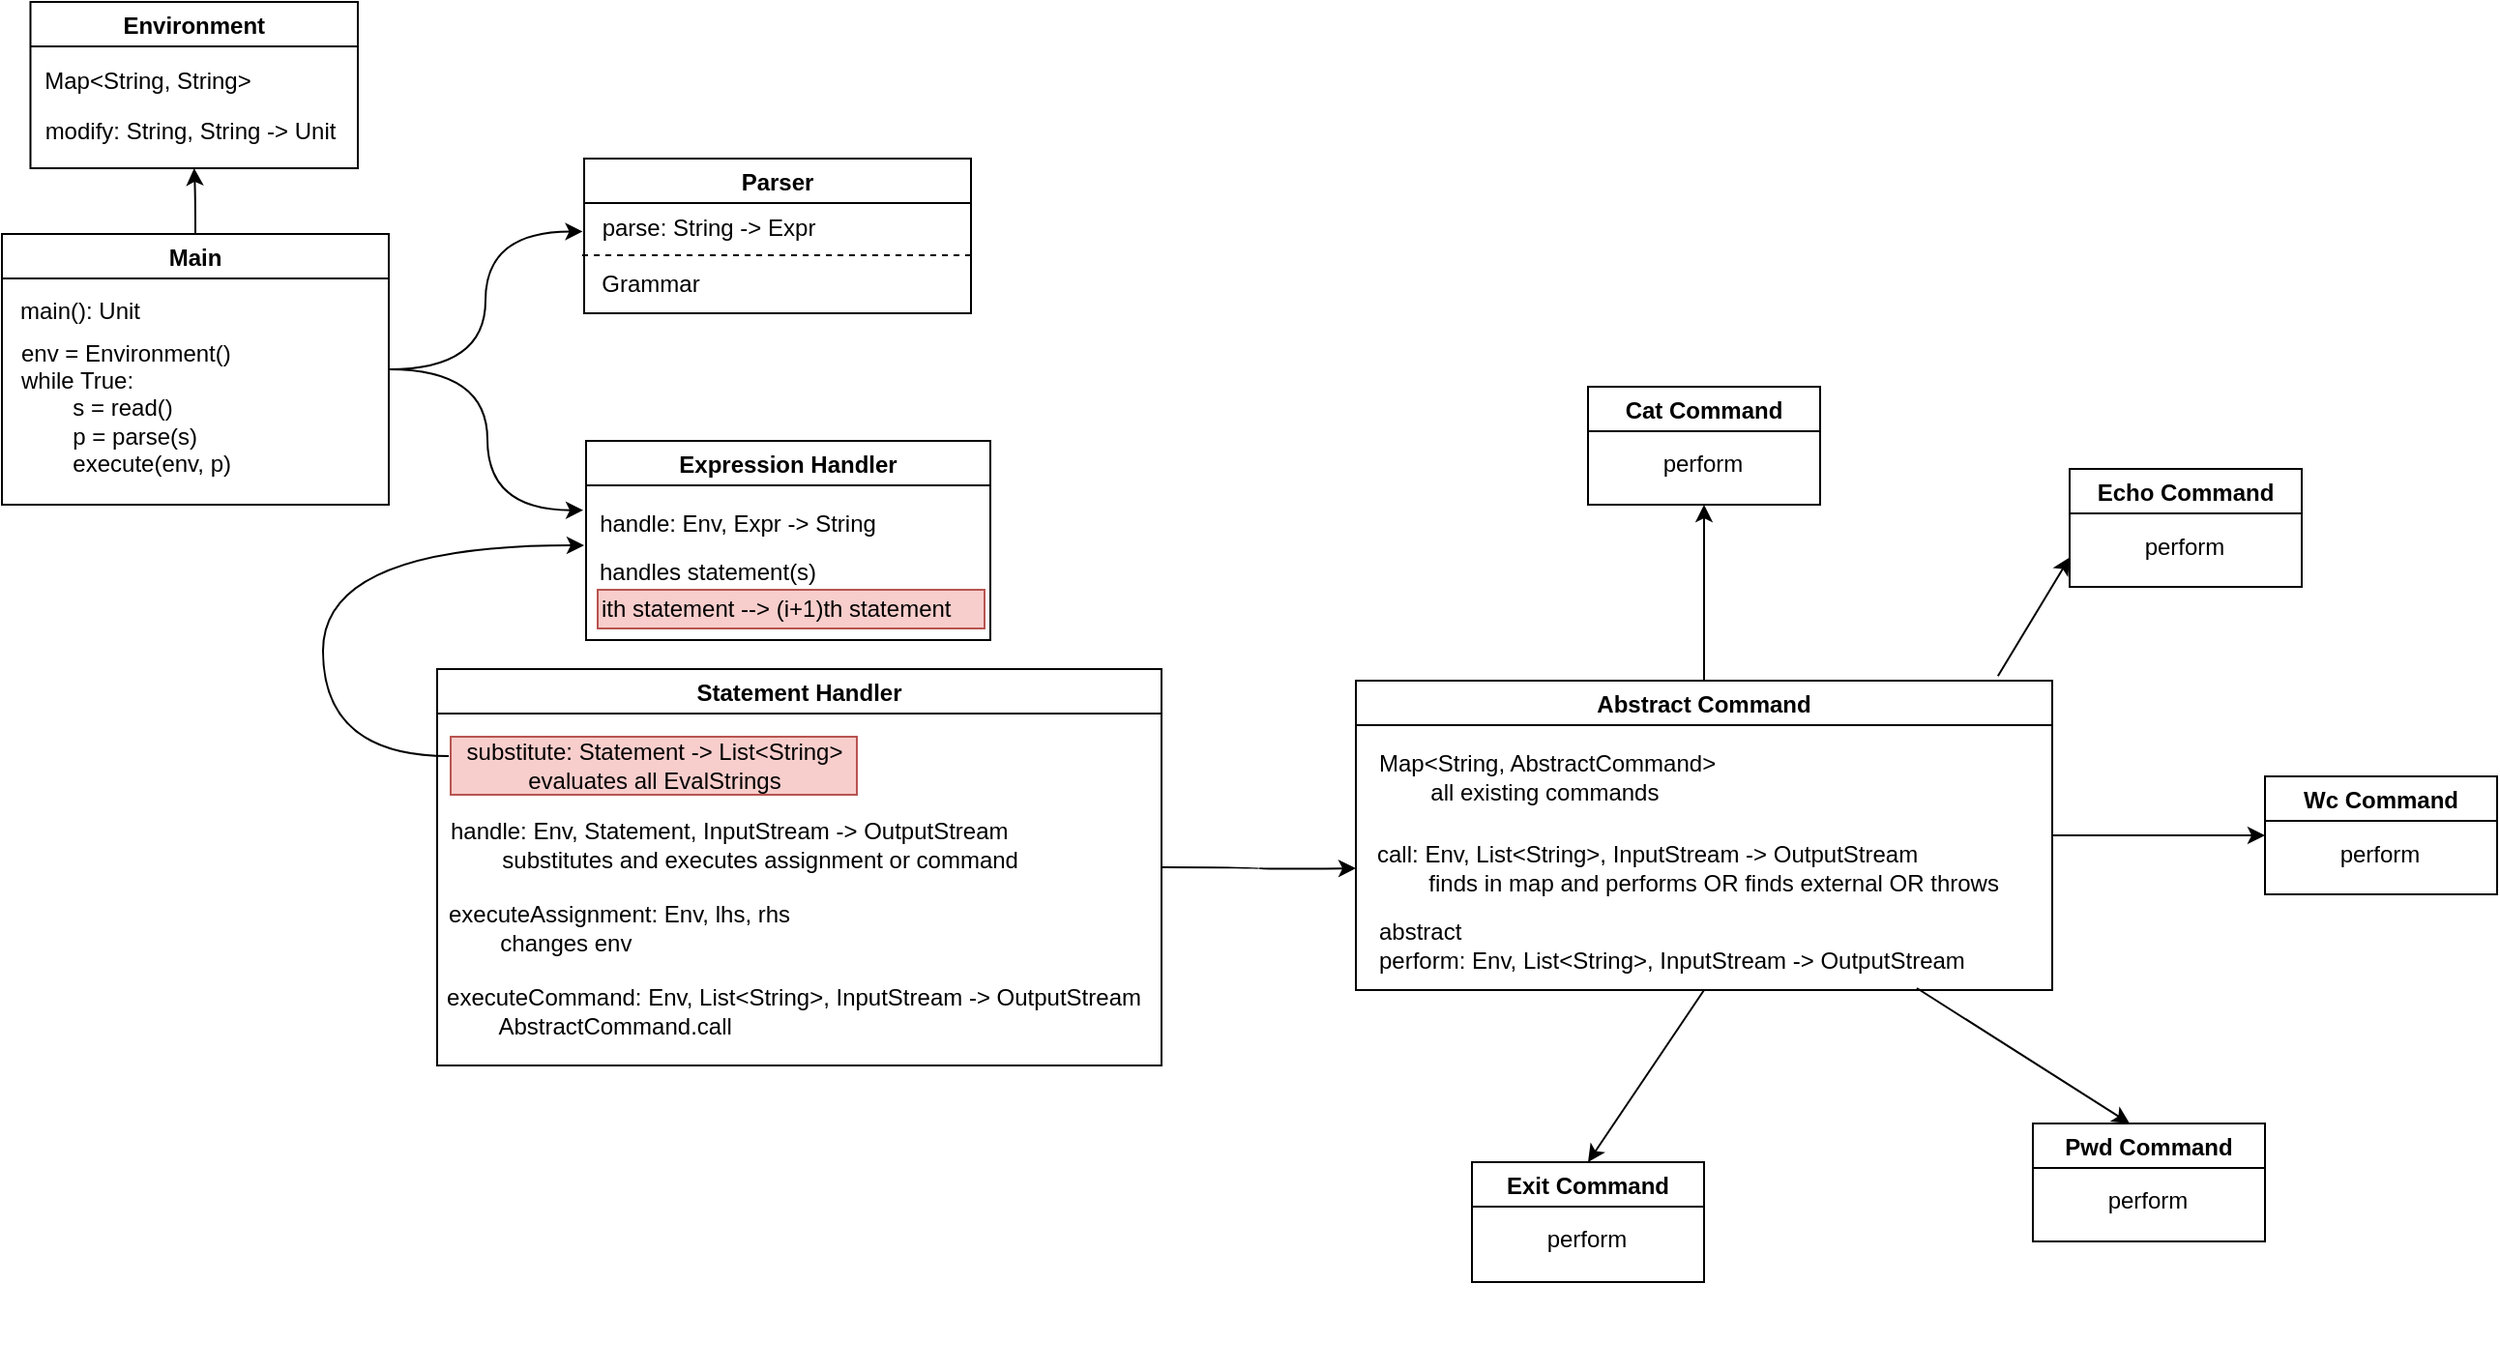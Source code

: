 <mxfile version="16.4.5" type="device"><diagram id="C5RBs43oDa-KdzZeNtuy" name="Page-1"><mxGraphModel dx="1825" dy="1023" grid="1" gridSize="10" guides="1" tooltips="1" connect="1" arrows="1" fold="1" page="1" pageScale="1" pageWidth="827" pageHeight="1169" math="0" shadow="0"><root><mxCell id="WIyWlLk6GJQsqaUBKTNV-0"/><mxCell id="WIyWlLk6GJQsqaUBKTNV-1" parent="WIyWlLk6GJQsqaUBKTNV-0"/><mxCell id="Cs-a5WnQPKpJlkeCqXBm-17" style="edgeStyle=orthogonalEdgeStyle;orthogonalLoop=1;jettySize=auto;html=1;entryX=0.002;entryY=0.587;entryDx=0;entryDy=0;entryPerimeter=0;curved=1;" edge="1" parent="WIyWlLk6GJQsqaUBKTNV-1" source="Cs-a5WnQPKpJlkeCqXBm-9" target="Cs-a5WnQPKpJlkeCqXBm-2"><mxGeometry relative="1" as="geometry"/></mxCell><mxCell id="Cs-a5WnQPKpJlkeCqXBm-27" style="edgeStyle=orthogonalEdgeStyle;curved=1;orthogonalLoop=1;jettySize=auto;html=1;entryX=-0.007;entryY=0.348;entryDx=0;entryDy=0;entryPerimeter=0;" edge="1" parent="WIyWlLk6GJQsqaUBKTNV-1" source="Cs-a5WnQPKpJlkeCqXBm-9" target="Cs-a5WnQPKpJlkeCqXBm-18"><mxGeometry relative="1" as="geometry"/></mxCell><mxCell id="Cs-a5WnQPKpJlkeCqXBm-44" style="edgeStyle=orthogonalEdgeStyle;curved=1;orthogonalLoop=1;jettySize=auto;html=1;entryX=0.5;entryY=1;entryDx=0;entryDy=0;" edge="1" parent="WIyWlLk6GJQsqaUBKTNV-1" source="Cs-a5WnQPKpJlkeCqXBm-9" target="Cs-a5WnQPKpJlkeCqXBm-37"><mxGeometry relative="1" as="geometry"/></mxCell><mxCell id="Cs-a5WnQPKpJlkeCqXBm-9" value="Main" style="swimlane;" vertex="1" parent="WIyWlLk6GJQsqaUBKTNV-1"><mxGeometry x="150" y="190" width="200" height="140" as="geometry"/></mxCell><mxCell id="Cs-a5WnQPKpJlkeCqXBm-11" value="main(): Unit" style="text;html=1;align=center;verticalAlign=middle;resizable=0;points=[];autosize=1;strokeColor=none;fillColor=none;" vertex="1" parent="Cs-a5WnQPKpJlkeCqXBm-9"><mxGeometry y="30" width="80" height="20" as="geometry"/></mxCell><mxCell id="Cs-a5WnQPKpJlkeCqXBm-20" value="env = Environment()&lt;br&gt;while True:&lt;br&gt;&lt;div&gt;&lt;span style=&quot;white-space: pre&quot;&gt;&#9;&lt;/span&gt;&lt;span&gt;s = read()&lt;/span&gt;&lt;/div&gt;&lt;span style=&quot;white-space: pre&quot;&gt;&#9;&lt;/span&gt;p = parse(s)&lt;br&gt;&lt;span style=&quot;white-space: pre&quot;&gt;&#9;&lt;/span&gt;execute(env, p)" style="text;html=1;align=left;verticalAlign=middle;resizable=0;points=[];autosize=1;strokeColor=none;fillColor=none;" vertex="1" parent="Cs-a5WnQPKpJlkeCqXBm-9"><mxGeometry x="8" y="50" width="120" height="80" as="geometry"/></mxCell><mxCell id="Cs-a5WnQPKpJlkeCqXBm-13" value="" style="group" vertex="1" connectable="0" parent="WIyWlLk6GJQsqaUBKTNV-1"><mxGeometry x="450" y="151" width="201" height="80" as="geometry"/></mxCell><mxCell id="Cs-a5WnQPKpJlkeCqXBm-1" value="Parser" style="swimlane;" vertex="1" parent="Cs-a5WnQPKpJlkeCqXBm-13"><mxGeometry x="1" width="200" height="80" as="geometry"/></mxCell><mxCell id="Cs-a5WnQPKpJlkeCqXBm-7" value="" style="endArrow=none;dashed=1;html=1;rounded=0;" edge="1" parent="Cs-a5WnQPKpJlkeCqXBm-1"><mxGeometry width="50" height="50" relative="1" as="geometry"><mxPoint x="-1" y="50" as="sourcePoint"/><mxPoint x="200" y="50" as="targetPoint"/></mxGeometry></mxCell><mxCell id="Cs-a5WnQPKpJlkeCqXBm-12" value="" style="group" vertex="1" connectable="0" parent="Cs-a5WnQPKpJlkeCqXBm-13"><mxGeometry y="26" width="130" height="49" as="geometry"/></mxCell><mxCell id="Cs-a5WnQPKpJlkeCqXBm-5" value="Grammar&lt;br&gt;" style="text;html=1;align=center;verticalAlign=middle;resizable=0;points=[];autosize=1;strokeColor=none;fillColor=none;" vertex="1" parent="Cs-a5WnQPKpJlkeCqXBm-12"><mxGeometry y="29" width="70" height="20" as="geometry"/></mxCell><mxCell id="Cs-a5WnQPKpJlkeCqXBm-2" value="parse: String -&amp;gt; Expr" style="text;html=1;align=center;verticalAlign=middle;resizable=0;points=[];autosize=1;strokeColor=none;fillColor=none;" vertex="1" parent="Cs-a5WnQPKpJlkeCqXBm-12"><mxGeometry width="130" height="20" as="geometry"/></mxCell><mxCell id="Cs-a5WnQPKpJlkeCqXBm-18" value="Expression Handler" style="swimlane;" vertex="1" parent="WIyWlLk6GJQsqaUBKTNV-1"><mxGeometry x="452" y="297" width="209" height="103" as="geometry"><mxRectangle x="450" y="283" width="150" height="23" as="alternateBounds"/></mxGeometry></mxCell><mxCell id="Cs-a5WnQPKpJlkeCqXBm-23" value="handle:&amp;nbsp;Env,&amp;nbsp;Expr -&amp;gt; String" style="text;html=1;align=center;verticalAlign=middle;resizable=0;points=[];autosize=1;strokeColor=none;fillColor=none;" vertex="1" parent="Cs-a5WnQPKpJlkeCqXBm-18"><mxGeometry x="-2" y="33" width="160" height="20" as="geometry"/></mxCell><mxCell id="Cs-a5WnQPKpJlkeCqXBm-34" value="handles statement(s)" style="text;html=1;align=left;verticalAlign=middle;resizable=0;points=[];autosize=1;strokeColor=none;fillColor=none;" vertex="1" parent="Cs-a5WnQPKpJlkeCqXBm-18"><mxGeometry x="5" y="58" width="130" height="20" as="geometry"/></mxCell><mxCell id="Cs-a5WnQPKpJlkeCqXBm-101" value="ith statement --&amp;gt; (i+1)th statement" style="text;html=1;align=left;verticalAlign=middle;resizable=0;points=[];autosize=1;strokeColor=#b85450;fillColor=#f8cecc;" vertex="1" parent="Cs-a5WnQPKpJlkeCqXBm-18"><mxGeometry x="6" y="77" width="200" height="20" as="geometry"/></mxCell><mxCell id="Cs-a5WnQPKpJlkeCqXBm-92" value="" style="edgeStyle=orthogonalEdgeStyle;curved=1;orthogonalLoop=1;jettySize=auto;html=1;" edge="1" parent="WIyWlLk6GJQsqaUBKTNV-1" source="Cs-a5WnQPKpJlkeCqXBm-25"><mxGeometry relative="1" as="geometry"><mxPoint x="850" y="518" as="targetPoint"/></mxGeometry></mxCell><mxCell id="Cs-a5WnQPKpJlkeCqXBm-25" value="Statement Handler" style="swimlane;" vertex="1" parent="WIyWlLk6GJQsqaUBKTNV-1"><mxGeometry x="375" y="415" width="374.5" height="205" as="geometry"/></mxCell><mxCell id="Cs-a5WnQPKpJlkeCqXBm-26" value="executeAssignment: Env, lhs, rhs&lt;br&gt;&lt;span style=&quot;white-space: pre&quot;&gt;&#9;&lt;/span&gt;changes env" style="text;html=1;align=left;verticalAlign=middle;resizable=0;points=[];autosize=1;strokeColor=none;fillColor=none;" vertex="1" parent="Cs-a5WnQPKpJlkeCqXBm-25"><mxGeometry x="3.5" y="119" width="190" height="30" as="geometry"/></mxCell><mxCell id="Cs-a5WnQPKpJlkeCqXBm-50" value="handle:&amp;nbsp;&lt;span style=&quot;text-align: center&quot;&gt;Env, Statement, InputStream -&amp;gt; OutputStream&lt;br&gt;&lt;span style=&quot;white-space: pre&quot;&gt;&#9;&lt;/span&gt;substitutes and executes assignment or command&lt;br&gt;&lt;/span&gt;" style="text;html=1;align=left;verticalAlign=middle;resizable=0;points=[];autosize=1;strokeColor=none;fillColor=none;" vertex="1" parent="Cs-a5WnQPKpJlkeCqXBm-25"><mxGeometry x="4.5" y="76" width="310" height="30" as="geometry"/></mxCell><mxCell id="Cs-a5WnQPKpJlkeCqXBm-67" value="&lt;div style=&quot;text-align: left&quot;&gt;&lt;span&gt;executeCommand: Env, List&amp;lt;String&amp;gt;, InputStream -&amp;gt; OutputStream&lt;/span&gt;&lt;/div&gt;&lt;div style=&quot;text-align: left&quot;&gt;&lt;span&gt;&lt;span style=&quot;white-space: pre&quot;&gt;&#9;&lt;/span&gt;AbstractCommand.call&lt;br&gt;&lt;/span&gt;&lt;/div&gt;" style="text;html=1;align=center;verticalAlign=middle;resizable=0;points=[];autosize=1;strokeColor=none;fillColor=none;" vertex="1" parent="Cs-a5WnQPKpJlkeCqXBm-25"><mxGeometry x="-1.5" y="162" width="370" height="30" as="geometry"/></mxCell><mxCell id="Cs-a5WnQPKpJlkeCqXBm-36" value="" style="group" vertex="1" connectable="0" parent="WIyWlLk6GJQsqaUBKTNV-1"><mxGeometry x="164" y="70" width="170" height="86" as="geometry"/></mxCell><mxCell id="Cs-a5WnQPKpJlkeCqXBm-37" value="Environment" style="swimlane;" vertex="1" parent="Cs-a5WnQPKpJlkeCqXBm-36"><mxGeometry x="0.745" width="169.255" height="86" as="geometry"/></mxCell><mxCell id="Cs-a5WnQPKpJlkeCqXBm-42" value="Map&amp;lt;String, String&amp;gt;" style="text;html=1;align=center;verticalAlign=middle;resizable=0;points=[];autosize=1;strokeColor=none;fillColor=none;" vertex="1" parent="Cs-a5WnQPKpJlkeCqXBm-37"><mxGeometry y="30.887" width="120" height="20" as="geometry"/></mxCell><mxCell id="Cs-a5WnQPKpJlkeCqXBm-100" value="modify: String, String -&amp;gt; Unit" style="text;html=1;align=center;verticalAlign=middle;resizable=0;points=[];autosize=1;strokeColor=none;fillColor=none;" vertex="1" parent="Cs-a5WnQPKpJlkeCqXBm-37"><mxGeometry x="-2.361" y="56.792" width="170" height="20" as="geometry"/></mxCell><mxCell id="Cs-a5WnQPKpJlkeCqXBm-61" style="edgeStyle=orthogonalEdgeStyle;curved=1;orthogonalLoop=1;jettySize=auto;html=1;" edge="1" parent="WIyWlLk6GJQsqaUBKTNV-1"><mxGeometry relative="1" as="geometry"><mxPoint x="451" y="351" as="targetPoint"/><mxPoint x="381" y="460" as="sourcePoint"/><Array as="points"><mxPoint x="316" y="460"/><mxPoint x="316" y="351"/></Array></mxGeometry></mxCell><mxCell id="Cs-a5WnQPKpJlkeCqXBm-58" value="substitute: Statement -&amp;gt; List&amp;lt;String&amp;gt;&lt;br&gt;evaluates all EvalStrings" style="text;html=1;align=center;verticalAlign=middle;resizable=0;points=[];autosize=1;strokeColor=#b85450;fillColor=#f8cecc;" vertex="1" parent="WIyWlLk6GJQsqaUBKTNV-1"><mxGeometry x="382" y="450" width="210" height="30" as="geometry"/></mxCell><mxCell id="Cs-a5WnQPKpJlkeCqXBm-73" value="Cat Command" style="swimlane;" vertex="1" parent="WIyWlLk6GJQsqaUBKTNV-1"><mxGeometry x="970" y="269" width="120" height="61" as="geometry"/></mxCell><mxCell id="Cs-a5WnQPKpJlkeCqXBm-75" value="&lt;span&gt;&lt;br&gt;&lt;/span&gt;" style="text;html=1;align=left;verticalAlign=middle;resizable=0;points=[];autosize=1;strokeColor=none;fillColor=none;" vertex="1" parent="Cs-a5WnQPKpJlkeCqXBm-73"><mxGeometry x="9" y="87" width="20" height="20" as="geometry"/></mxCell><mxCell id="Cs-a5WnQPKpJlkeCqXBm-77" value="perform" style="text;html=1;align=center;verticalAlign=middle;resizable=0;points=[];autosize=1;strokeColor=none;fillColor=none;" vertex="1" parent="Cs-a5WnQPKpJlkeCqXBm-73"><mxGeometry x="29" y="30" width="60" height="20" as="geometry"/></mxCell><mxCell id="Cs-a5WnQPKpJlkeCqXBm-79" value="Echo Command" style="swimlane;" vertex="1" parent="WIyWlLk6GJQsqaUBKTNV-1"><mxGeometry x="1219" y="311.5" width="120" height="61" as="geometry"/></mxCell><mxCell id="Cs-a5WnQPKpJlkeCqXBm-80" value="&lt;span&gt;&lt;br&gt;&lt;/span&gt;" style="text;html=1;align=left;verticalAlign=middle;resizable=0;points=[];autosize=1;strokeColor=none;fillColor=none;" vertex="1" parent="Cs-a5WnQPKpJlkeCqXBm-79"><mxGeometry x="9" y="87" width="20" height="20" as="geometry"/></mxCell><mxCell id="Cs-a5WnQPKpJlkeCqXBm-81" value="perform" style="text;html=1;align=center;verticalAlign=middle;resizable=0;points=[];autosize=1;strokeColor=none;fillColor=none;" vertex="1" parent="Cs-a5WnQPKpJlkeCqXBm-79"><mxGeometry x="29" y="30" width="60" height="20" as="geometry"/></mxCell><mxCell id="Cs-a5WnQPKpJlkeCqXBm-82" value="Exit Command" style="swimlane;" vertex="1" parent="WIyWlLk6GJQsqaUBKTNV-1"><mxGeometry x="910" y="670" width="120" height="62" as="geometry"/></mxCell><mxCell id="Cs-a5WnQPKpJlkeCqXBm-83" value="&lt;span&gt;&lt;br&gt;&lt;/span&gt;" style="text;html=1;align=left;verticalAlign=middle;resizable=0;points=[];autosize=1;strokeColor=none;fillColor=none;" vertex="1" parent="Cs-a5WnQPKpJlkeCqXBm-82"><mxGeometry x="9" y="87" width="20" height="20" as="geometry"/></mxCell><mxCell id="Cs-a5WnQPKpJlkeCqXBm-84" value="perform" style="text;html=1;align=center;verticalAlign=middle;resizable=0;points=[];autosize=1;strokeColor=none;fillColor=none;" vertex="1" parent="Cs-a5WnQPKpJlkeCqXBm-82"><mxGeometry x="29" y="30" width="60" height="20" as="geometry"/></mxCell><mxCell id="Cs-a5WnQPKpJlkeCqXBm-85" value="Wc Command" style="swimlane;" vertex="1" parent="WIyWlLk6GJQsqaUBKTNV-1"><mxGeometry x="1320" y="470.5" width="120" height="61" as="geometry"/></mxCell><mxCell id="Cs-a5WnQPKpJlkeCqXBm-86" value="&lt;span&gt;&lt;br&gt;&lt;/span&gt;" style="text;html=1;align=left;verticalAlign=middle;resizable=0;points=[];autosize=1;strokeColor=none;fillColor=none;" vertex="1" parent="Cs-a5WnQPKpJlkeCqXBm-85"><mxGeometry x="9" y="87" width="20" height="20" as="geometry"/></mxCell><mxCell id="Cs-a5WnQPKpJlkeCqXBm-87" value="perform" style="text;html=1;align=center;verticalAlign=middle;resizable=0;points=[];autosize=1;strokeColor=none;fillColor=none;" vertex="1" parent="Cs-a5WnQPKpJlkeCqXBm-85"><mxGeometry x="29" y="30" width="60" height="20" as="geometry"/></mxCell><mxCell id="Cs-a5WnQPKpJlkeCqXBm-88" value="Pwd Command" style="swimlane;" vertex="1" parent="WIyWlLk6GJQsqaUBKTNV-1"><mxGeometry x="1200" y="650" width="120" height="61" as="geometry"/></mxCell><mxCell id="Cs-a5WnQPKpJlkeCqXBm-89" value="&lt;span&gt;&lt;br&gt;&lt;/span&gt;" style="text;html=1;align=left;verticalAlign=middle;resizable=0;points=[];autosize=1;strokeColor=none;fillColor=none;" vertex="1" parent="Cs-a5WnQPKpJlkeCqXBm-88"><mxGeometry x="9" y="87" width="20" height="20" as="geometry"/></mxCell><mxCell id="Cs-a5WnQPKpJlkeCqXBm-90" value="perform" style="text;html=1;align=center;verticalAlign=middle;resizable=0;points=[];autosize=1;strokeColor=none;fillColor=none;" vertex="1" parent="Cs-a5WnQPKpJlkeCqXBm-88"><mxGeometry x="29" y="30" width="60" height="20" as="geometry"/></mxCell><mxCell id="Cs-a5WnQPKpJlkeCqXBm-91" value="" style="group" vertex="1" connectable="0" parent="WIyWlLk6GJQsqaUBKTNV-1"><mxGeometry x="850" y="421" width="369" height="160" as="geometry"/></mxCell><mxCell id="Cs-a5WnQPKpJlkeCqXBm-68" value="Abstract Command" style="swimlane;" vertex="1" parent="Cs-a5WnQPKpJlkeCqXBm-91"><mxGeometry width="360" height="160" as="geometry"/></mxCell><mxCell id="Cs-a5WnQPKpJlkeCqXBm-71" value="Map&amp;lt;String, AbstractCommand&amp;gt;&lt;br&gt;&lt;span style=&quot;white-space: pre&quot;&gt;&#9;&lt;/span&gt;all existing commands" style="text;html=1;align=left;verticalAlign=middle;resizable=0;points=[];autosize=1;strokeColor=none;fillColor=none;" vertex="1" parent="Cs-a5WnQPKpJlkeCqXBm-68"><mxGeometry x="10" y="35" width="190" height="30" as="geometry"/></mxCell><mxCell id="Cs-a5WnQPKpJlkeCqXBm-72" value="call:&amp;nbsp;&lt;span&gt;Env, List&amp;lt;String&amp;gt;, InputStream -&amp;gt; OutputStream&lt;br&gt;&lt;span style=&quot;white-space: pre&quot;&gt;&#9;&lt;/span&gt;finds in map and performs OR finds external OR throws&lt;br&gt;&lt;/span&gt;" style="text;html=1;align=left;verticalAlign=middle;resizable=0;points=[];autosize=1;strokeColor=none;fillColor=none;" vertex="1" parent="Cs-a5WnQPKpJlkeCqXBm-68"><mxGeometry x="9" y="82" width="340" height="30" as="geometry"/></mxCell><mxCell id="Cs-a5WnQPKpJlkeCqXBm-76" value="abstract&lt;br&gt;perform:&amp;nbsp;&lt;span&gt;Env, List&amp;lt;String&amp;gt;, InputStream -&amp;gt; OutputStream&lt;/span&gt;" style="text;html=1;align=left;verticalAlign=middle;resizable=0;points=[];autosize=1;strokeColor=none;fillColor=none;" vertex="1" parent="Cs-a5WnQPKpJlkeCqXBm-68"><mxGeometry x="10" y="122" width="320" height="30" as="geometry"/></mxCell><mxCell id="Cs-a5WnQPKpJlkeCqXBm-93" style="edgeStyle=orthogonalEdgeStyle;curved=1;orthogonalLoop=1;jettySize=auto;html=1;entryX=0.5;entryY=1;entryDx=0;entryDy=0;" edge="1" parent="WIyWlLk6GJQsqaUBKTNV-1" source="Cs-a5WnQPKpJlkeCqXBm-68" target="Cs-a5WnQPKpJlkeCqXBm-73"><mxGeometry relative="1" as="geometry"/></mxCell><mxCell id="Cs-a5WnQPKpJlkeCqXBm-94" style="edgeStyle=orthogonalEdgeStyle;curved=1;orthogonalLoop=1;jettySize=auto;html=1;entryX=0;entryY=0.5;entryDx=0;entryDy=0;" edge="1" parent="WIyWlLk6GJQsqaUBKTNV-1" source="Cs-a5WnQPKpJlkeCqXBm-68" target="Cs-a5WnQPKpJlkeCqXBm-85"><mxGeometry relative="1" as="geometry"><mxPoint x="1290" y="501" as="targetPoint"/></mxGeometry></mxCell><mxCell id="Cs-a5WnQPKpJlkeCqXBm-97" value="" style="endArrow=classic;html=1;curved=1;entryX=0;entryY=0.75;entryDx=0;entryDy=0;exitX=0.922;exitY=-0.015;exitDx=0;exitDy=0;exitPerimeter=0;" edge="1" parent="WIyWlLk6GJQsqaUBKTNV-1" source="Cs-a5WnQPKpJlkeCqXBm-68" target="Cs-a5WnQPKpJlkeCqXBm-79"><mxGeometry width="50" height="50" relative="1" as="geometry"><mxPoint x="1140" y="422.5" as="sourcePoint"/><mxPoint x="1190" y="372.5" as="targetPoint"/></mxGeometry></mxCell><mxCell id="Cs-a5WnQPKpJlkeCqXBm-98" value="" style="endArrow=classic;html=1;curved=1;entryX=0.5;entryY=0;entryDx=0;entryDy=0;exitX=0.5;exitY=1;exitDx=0;exitDy=0;" edge="1" parent="WIyWlLk6GJQsqaUBKTNV-1" source="Cs-a5WnQPKpJlkeCqXBm-68" target="Cs-a5WnQPKpJlkeCqXBm-82"><mxGeometry width="50" height="50" relative="1" as="geometry"><mxPoint x="990" y="650" as="sourcePoint"/><mxPoint x="1040" y="600" as="targetPoint"/></mxGeometry></mxCell><mxCell id="Cs-a5WnQPKpJlkeCqXBm-99" value="" style="endArrow=classic;html=1;curved=1;entryX=0.417;entryY=0;entryDx=0;entryDy=0;entryPerimeter=0;" edge="1" parent="WIyWlLk6GJQsqaUBKTNV-1" target="Cs-a5WnQPKpJlkeCqXBm-88"><mxGeometry width="50" height="50" relative="1" as="geometry"><mxPoint x="1140" y="580" as="sourcePoint"/><mxPoint x="1110" y="680" as="targetPoint"/></mxGeometry></mxCell></root></mxGraphModel></diagram></mxfile>